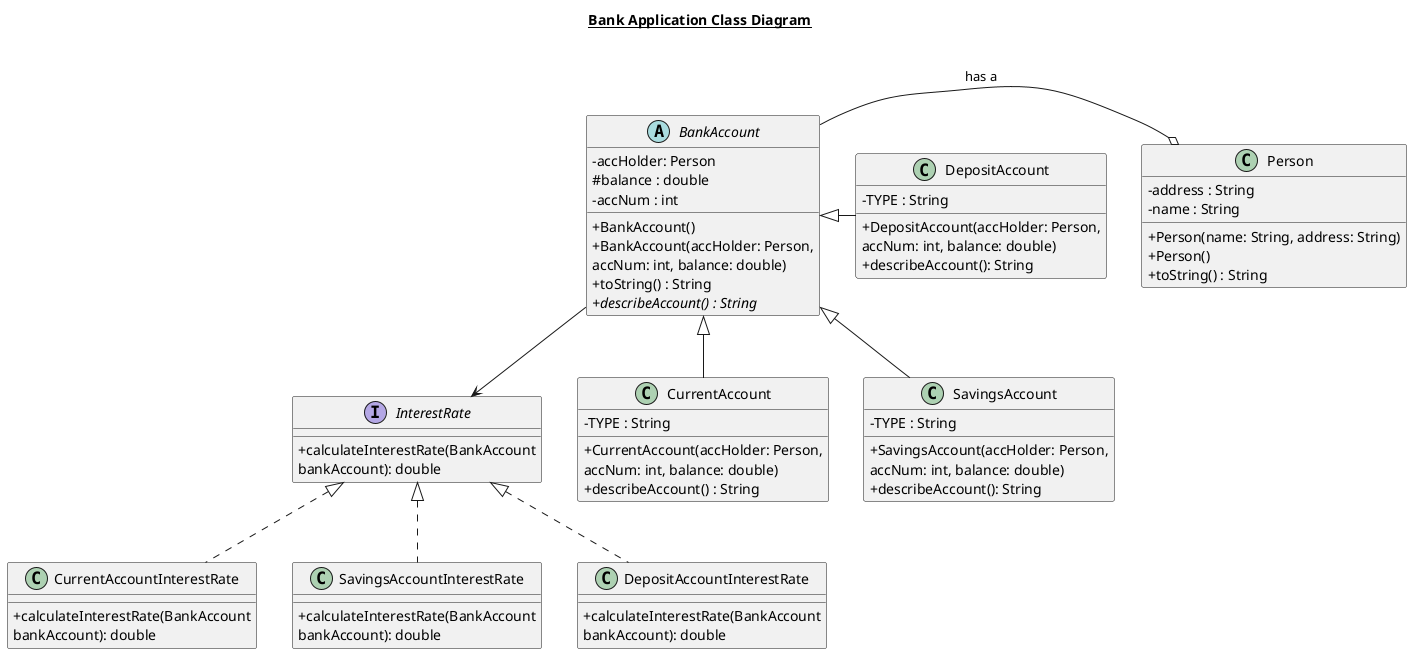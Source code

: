 @startuml
skinparam classAttributeIconSize 0


title __Bank Application Class Diagram__\n

abstract class BankAccount {
    - accHolder: Person
    # balance : double
    - accNum : int
    + BankAccount()
    + BankAccount(accHolder: Person,
    accNum: int, balance: double)
    + toString() : String
    {abstract} + describeAccount() : String
 }

 class CurrentAccount {
    - TYPE : String
    + CurrentAccount(accHolder: Person,
    accNum: int, balance: double)
    + describeAccount() : String
 }

 class Person {
    - address : String
    - name : String
    + Person(name: String, address: String)
    + Person()
    + toString() : String
 }

 class SavingsAccount {
    - TYPE : String
    + SavingsAccount(accHolder: Person,
     accNum: int, balance: double)
    + describeAccount(): String
 }

 class DepositAccount {
    - TYPE : String
    + DepositAccount(accHolder: Person,
    accNum: int, balance: double)
    + describeAccount(): String
 }

interface InterestRate {
   + calculateInterestRate(BankAccount
   bankAccount): double
}

class CurrentAccountInterestRate {
    + calculateInterestRate(BankAccount
    bankAccount): double
}

class SavingsAccountInterestRate {
    + calculateInterestRate(BankAccount
    bankAccount): double
}

class DepositAccountInterestRate {
    + calculateInterestRate(BankAccount
    bankAccount): double
}




  BankAccount -right-o Person : has a
  CurrentAccount -up-|> BankAccount
  SavingsAccount -up-|> BankAccount
  DepositAccount -left-|> BankAccount
  BankAccount -down-> InterestRate
  CurrentAccountInterestRate .up.|> InterestRate
  SavingsAccountInterestRate .up.|> InterestRate
  DepositAccountInterestRate .up.|> InterestRate

@enduml
